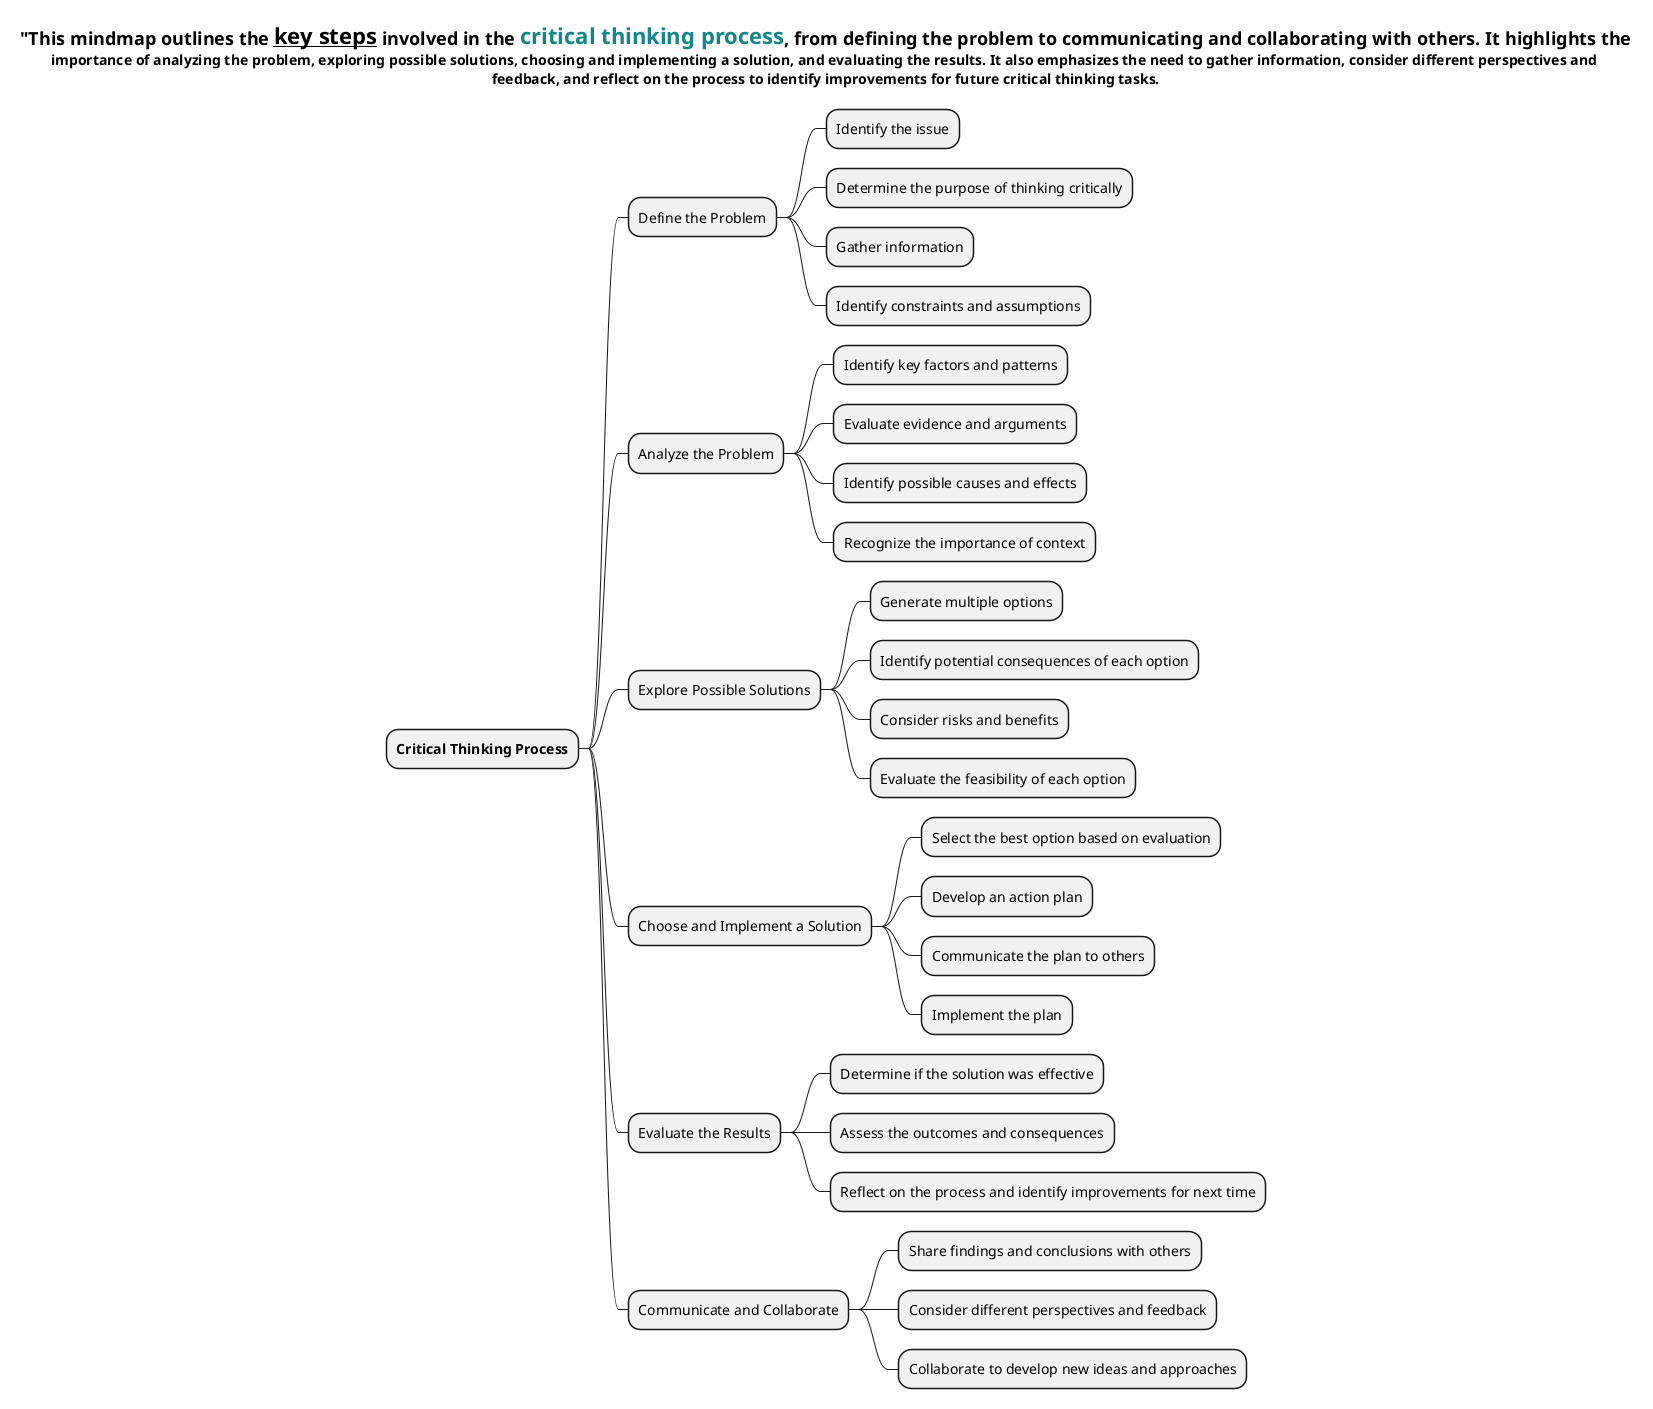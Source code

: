 @startmindmap
title = "This mindmap outlines the __key steps__ involved in the <color #118888>critical thinking process</color>, from defining the problem to communicating and collaborating with others. It highlights the \nimportance of analyzing the problem, exploring possible solutions, choosing and implementing a solution, and evaluating the results. It also emphasizes the need to gather information, consider different perspectives and \nfeedback, and reflect on the process to identify improvements for future critical thinking tasks.





* **Critical Thinking Process**
** Define the Problem
*** Identify the issue
*** Determine the purpose of thinking critically
*** Gather information
*** Identify constraints and assumptions
** Analyze the Problem
*** Identify key factors and patterns
*** Evaluate evidence and arguments
*** Identify possible causes and effects
*** Recognize the importance of context
** Explore Possible Solutions
*** Generate multiple options
*** Identify potential consequences of each option
*** Consider risks and benefits
*** Evaluate the feasibility of each option
** Choose and Implement a Solution
*** Select the best option based on evaluation
*** Develop an action plan
*** Communicate the plan to others
*** Implement the plan
** Evaluate the Results
*** Determine if the solution was effective
*** Assess the outcomes and consequences
*** Reflect on the process and identify improvements for next time
** Communicate and Collaborate
*** Share findings and conclusions with others
*** Consider different perspectives and feedback
*** Collaborate to develop new ideas and approaches
@endmindmap
